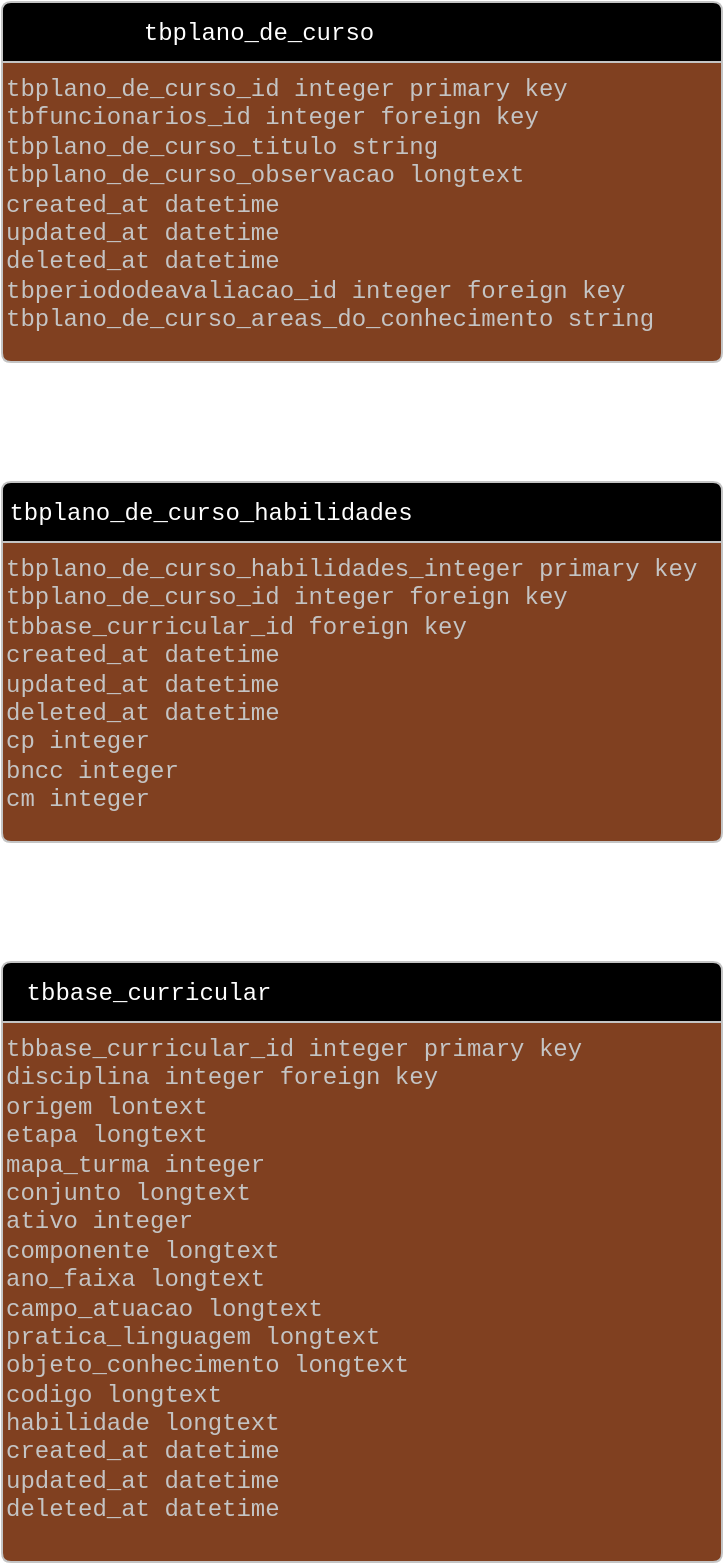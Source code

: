 <mxfile version="21.7.4" type="github">
  <diagram id="R2lEEEUBdFMjLlhIrx00" name="Page-1">
    <mxGraphModel dx="1358" dy="1848" grid="1" gridSize="10" guides="1" tooltips="1" connect="1" arrows="1" fold="1" page="1" pageScale="1" pageWidth="850" pageHeight="1100" math="0" shadow="0" extFonts="Permanent Marker^https://fonts.googleapis.com/css?family=Permanent+Marker">
      <root>
        <mxCell id="0" />
        <mxCell id="1" parent="0" />
        <mxCell id="adF5d4ZAmyr8IWEaQVo5-3" style="graphMlID=entity0;gradientDirection=east;shape=swimlane;startSize=30;rounded=1;arcSize=5;collapsible=0;fillColor=undefined;strokeColor=#c4c4c4;strokeWidth=1.0;swimlaneFillColor=#804020" vertex="1" parent="1">
          <mxGeometry x="40" y="-1040" width="360" height="180" as="geometry" />
        </mxCell>
        <mxCell id="adF5d4ZAmyr8IWEaQVo5-4" value="tbplano_de_curso_id integer primary key&lt;br&gt;tbfuncionarios_id integer foreign key&lt;br&gt;tbplano_de_curso_titulo string&amp;nbsp;&lt;br&gt;tbplano_de_curso_observacao longtext&lt;br&gt;created_at datetime&lt;br&gt;updated_at datetime&lt;br&gt;deleted_at datetime&lt;br&gt;tbperiododeavaliacao_id integer foreign key&lt;br&gt;tbplano_de_curso_areas_do_conhecimento string" style="text;html=1;spacing=0;align=left;fontFamily=courier;fontSize=12;fontStyle=0;=center;fontColor=#c4c4c4" vertex="1" parent="adF5d4ZAmyr8IWEaQVo5-3">
          <mxGeometry x="2" y="31.67" width="358" height="148.33" as="geometry" />
        </mxCell>
        <mxCell id="adF5d4ZAmyr8IWEaQVo5-5" value="tbplano_de_curso" style="text;html=1;spacing=0;align=center;fontFamily=courier;fontSize=12;fontStyle=0;=center;fontColor=#ffffff" vertex="1" parent="adF5d4ZAmyr8IWEaQVo5-3">
          <mxGeometry y="4" width="256" height="22" as="geometry" />
        </mxCell>
        <mxCell id="adF5d4ZAmyr8IWEaQVo5-6" style="graphMlID=entity0;gradientDirection=east;shape=swimlane;startSize=30;rounded=1;arcSize=5;collapsible=0;fillColor=undefined;strokeColor=#c4c4c4;strokeWidth=1.0;swimlaneFillColor=#804020" vertex="1" parent="1">
          <mxGeometry x="40" y="-800" width="360" height="180" as="geometry" />
        </mxCell>
        <mxCell id="adF5d4ZAmyr8IWEaQVo5-7" value="tbplano_de_curso_habilidades_integer primary key&lt;br&gt;tbplano_de_curso_id integer foreign key&lt;br&gt;tbbase_curricular_id foreign key&lt;br&gt;created_at datetime&lt;br&gt;updated_at datetime&lt;br&gt;deleted_at datetime&lt;br&gt;cp integer&lt;br&gt;bncc integer&lt;br&gt;cm integer" style="text;html=1;spacing=0;align=left;fontFamily=courier;fontSize=12;fontStyle=0;=center;fontColor=#c4c4c4" vertex="1" parent="adF5d4ZAmyr8IWEaQVo5-6">
          <mxGeometry x="2" y="31.67" width="358" height="157" as="geometry" />
        </mxCell>
        <mxCell id="adF5d4ZAmyr8IWEaQVo5-8" value="tbplano_de_curso_habilidades" style="text;html=1;spacing=0;align=center;fontFamily=courier;fontSize=12;fontStyle=0;=center;fontColor=#ffffff" vertex="1" parent="adF5d4ZAmyr8IWEaQVo5-6">
          <mxGeometry y="4" width="207" height="22" as="geometry" />
        </mxCell>
        <mxCell id="adF5d4ZAmyr8IWEaQVo5-12" style="graphMlID=entity0;gradientDirection=east;shape=swimlane;startSize=30;rounded=1;arcSize=5;collapsible=0;fillColor=undefined;strokeColor=#c4c4c4;strokeWidth=1.0;swimlaneFillColor=#804020" vertex="1" parent="1">
          <mxGeometry x="40" y="-560" width="360" height="300" as="geometry" />
        </mxCell>
        <mxCell id="adF5d4ZAmyr8IWEaQVo5-13" value="tbbase_curricular_id integer primary key&lt;br&gt;disciplina integer foreign key&lt;br&gt;origem lontext&amp;nbsp;&lt;br&gt;etapa longtext&lt;br&gt;mapa_turma integer&lt;br&gt;conjunto longtext&lt;br&gt;ativo integer&lt;br&gt;componente longtext&lt;br&gt;ano_faixa longtext&lt;br&gt;campo_atuacao longtext&lt;br&gt;pratica_linguagem longtext&lt;br&gt;objeto_conhecimento longtext&lt;br&gt;codigo longtext&lt;br&gt;habilidade longtext&lt;br&gt;created_at datetime&lt;br&gt;updated_at datetime&lt;br&gt;deleted_at datetime&lt;span style=&quot;white-space: pre;&quot;&gt;&#x9;&lt;/span&gt;" style="text;html=1;spacing=0;align=left;fontFamily=courier;fontSize=12;fontStyle=0;=center;fontColor=#c4c4c4" vertex="1" parent="adF5d4ZAmyr8IWEaQVo5-12">
          <mxGeometry x="2" y="31.67" width="358" height="268.33" as="geometry" />
        </mxCell>
        <mxCell id="adF5d4ZAmyr8IWEaQVo5-14" value="tbbase_curricular" style="text;html=1;spacing=0;align=center;fontFamily=courier;fontSize=12;fontStyle=0;=center;fontColor=#ffffff" vertex="1" parent="adF5d4ZAmyr8IWEaQVo5-12">
          <mxGeometry y="4" width="146" height="22" as="geometry" />
        </mxCell>
      </root>
    </mxGraphModel>
  </diagram>
</mxfile>
